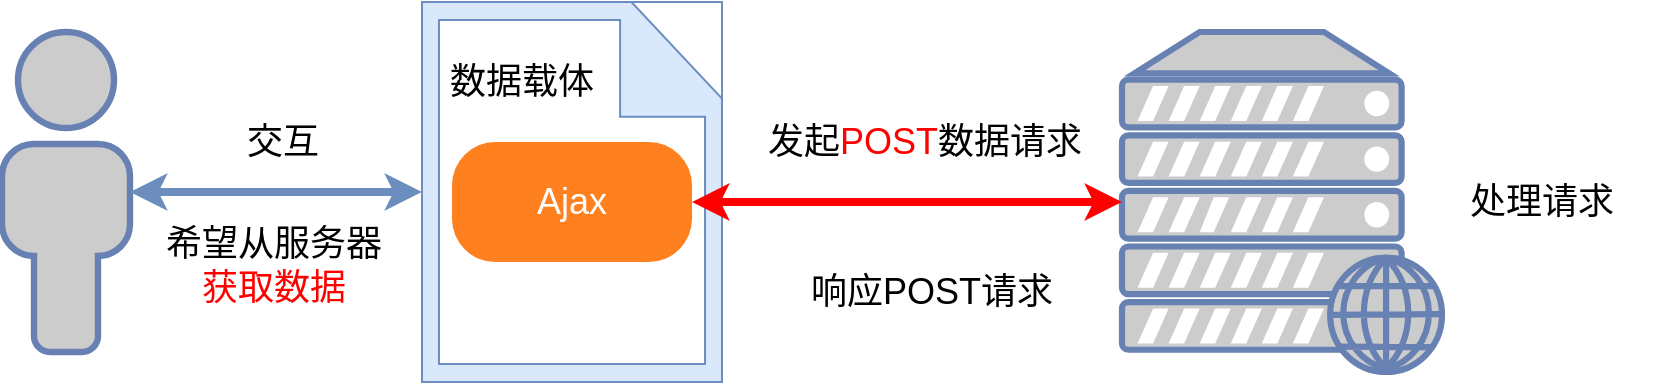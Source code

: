 <mxfile version="21.2.1" type="device">
  <diagram name="第 1 页" id="UHtSpR9IC_FXIQfQnc5V">
    <mxGraphModel dx="898" dy="579" grid="1" gridSize="10" guides="1" tooltips="1" connect="1" arrows="1" fold="1" page="1" pageScale="1" pageWidth="827" pageHeight="1169" math="0" shadow="0">
      <root>
        <mxCell id="0" />
        <mxCell id="1" parent="0" />
        <mxCell id="YaG_1TBnuGS9j93xaT1G-1" value="" style="fontColor=#0066CC;verticalAlign=top;verticalLabelPosition=bottom;labelPosition=center;align=center;html=1;outlineConnect=0;fillColor=#CCCCCC;strokeColor=#6881B3;gradientColor=none;gradientDirection=north;strokeWidth=2;shape=mxgraph.networks.user_male;" parent="1" vertex="1">
          <mxGeometry x="60" y="215" width="64" height="160" as="geometry" />
        </mxCell>
        <mxCell id="YaG_1TBnuGS9j93xaT1G-2" value="" style="fontColor=#0066CC;verticalAlign=top;verticalLabelPosition=bottom;labelPosition=center;align=center;html=1;outlineConnect=0;fillColor=#CCCCCC;strokeColor=#6881B3;gradientColor=none;gradientDirection=north;strokeWidth=2;shape=mxgraph.networks.web_server;" parent="1" vertex="1">
          <mxGeometry x="620" y="215" width="160" height="170" as="geometry" />
        </mxCell>
        <mxCell id="YaG_1TBnuGS9j93xaT1G-6" value="" style="group;fillColor=#FFFFFF;strokeColor=#6c8ebf;" parent="1" vertex="1" connectable="0">
          <mxGeometry x="270" y="200" width="150" height="190" as="geometry" />
        </mxCell>
        <mxCell id="YaG_1TBnuGS9j93xaT1G-3" value="" style="sketch=0;pointerEvents=1;shadow=0;dashed=0;html=1;labelPosition=center;verticalLabelPosition=bottom;verticalAlign=top;outlineConnect=0;align=center;shape=mxgraph.office.concepts.document_blank;fillColor=#dae8fc;strokeColor=#6c8ebf;" parent="YaG_1TBnuGS9j93xaT1G-6" vertex="1">
          <mxGeometry width="150" height="190" as="geometry" />
        </mxCell>
        <mxCell id="YaG_1TBnuGS9j93xaT1G-4" value="&lt;font style=&quot;font-size: 18px;&quot;&gt;数据载体&lt;/font&gt;" style="rounded=0;whiteSpace=wrap;html=1;fillColor=none;strokeColor=none;fontFamily=Helvetica;" parent="YaG_1TBnuGS9j93xaT1G-6" vertex="1">
          <mxGeometry y="30" width="100" height="20" as="geometry" />
        </mxCell>
        <mxCell id="YaG_1TBnuGS9j93xaT1G-5" value="&lt;font color=&quot;#ffffff&quot; style=&quot;font-size: 18px;&quot;&gt;Ajax&lt;/font&gt;" style="rounded=1;whiteSpace=wrap;html=1;arcSize=36;fillStyle=auto;fillColor=#FE801F;strokeColor=none;" parent="YaG_1TBnuGS9j93xaT1G-6" vertex="1">
          <mxGeometry x="15" y="70" width="120" height="60" as="geometry" />
        </mxCell>
        <mxCell id="YaG_1TBnuGS9j93xaT1G-7" value="" style="endArrow=classic;startArrow=classic;html=1;rounded=0;strokeColor=#6c8ebf;fillColor=#dae8fc;fontSize=14;jumpSize=16;strokeWidth=4;" parent="1" source="YaG_1TBnuGS9j93xaT1G-1" target="YaG_1TBnuGS9j93xaT1G-3" edge="1">
          <mxGeometry width="50" height="50" relative="1" as="geometry">
            <mxPoint x="180" y="340" as="sourcePoint" />
            <mxPoint x="260" y="300" as="targetPoint" />
          </mxGeometry>
        </mxCell>
        <mxCell id="YaG_1TBnuGS9j93xaT1G-8" value="&lt;font style=&quot;font-size: 18px;&quot;&gt;交互&lt;/font&gt;" style="edgeLabel;html=1;align=center;verticalAlign=middle;resizable=0;points=[];" parent="YaG_1TBnuGS9j93xaT1G-7" vertex="1" connectable="0">
          <mxGeometry x="-0.14" relative="1" as="geometry">
            <mxPoint x="13" y="-25" as="offset" />
          </mxGeometry>
        </mxCell>
        <mxCell id="YaG_1TBnuGS9j93xaT1G-10" value="" style="endArrow=classic;startArrow=classic;html=1;rounded=0;strokeColor=#FF0000;fillColor=#dae8fc;fontSize=14;jumpSize=16;strokeWidth=4;exitX=1;exitY=0.5;exitDx=0;exitDy=0;entryX=0;entryY=0.5;entryDx=0;entryDy=0;entryPerimeter=0;" parent="1" source="YaG_1TBnuGS9j93xaT1G-5" target="YaG_1TBnuGS9j93xaT1G-2" edge="1">
          <mxGeometry width="50" height="50" relative="1" as="geometry">
            <mxPoint x="424" y="330" as="sourcePoint" />
            <mxPoint x="560" y="350" as="targetPoint" />
          </mxGeometry>
        </mxCell>
        <mxCell id="YaG_1TBnuGS9j93xaT1G-11" value="&lt;span style=&quot;font-size: 18px;&quot;&gt;发起&lt;font color=&quot;#ff0000&quot;&gt;POST&lt;/font&gt;数据请求&lt;/span&gt;" style="edgeLabel;html=1;align=center;verticalAlign=middle;resizable=0;points=[];" parent="YaG_1TBnuGS9j93xaT1G-10" vertex="1" connectable="0">
          <mxGeometry x="-0.14" relative="1" as="geometry">
            <mxPoint x="23" y="-30" as="offset" />
          </mxGeometry>
        </mxCell>
        <mxCell id="_LfNk5zzKTtyTmPajw0u-1" value="&lt;font style=&quot;font-size: 18px;&quot;&gt;希望从服务器&lt;font style=&quot;font-size: 18px;&quot; color=&quot;#ff0000&quot;&gt;获取数据&lt;/font&gt;&lt;/font&gt;" style="rounded=0;whiteSpace=wrap;html=1;fillColor=none;strokeColor=none;" parent="1" vertex="1">
          <mxGeometry x="136" y="302" width="120" height="60" as="geometry" />
        </mxCell>
        <mxCell id="_LfNk5zzKTtyTmPajw0u-2" value="&lt;span style=&quot;font-size: 18px;&quot;&gt;响应POST请求&lt;br&gt;&lt;/span&gt;" style="rounded=0;whiteSpace=wrap;html=1;fillColor=none;strokeColor=none;" parent="1" vertex="1">
          <mxGeometry x="460" y="315" width="130" height="60" as="geometry" />
        </mxCell>
        <mxCell id="_LfNk5zzKTtyTmPajw0u-3" value="&lt;span style=&quot;font-size: 18px;&quot;&gt;处理请求&lt;br&gt;&lt;/span&gt;" style="rounded=0;whiteSpace=wrap;html=1;fillColor=none;strokeColor=none;" parent="1" vertex="1">
          <mxGeometry x="770" y="270" width="120" height="60" as="geometry" />
        </mxCell>
      </root>
    </mxGraphModel>
  </diagram>
</mxfile>
